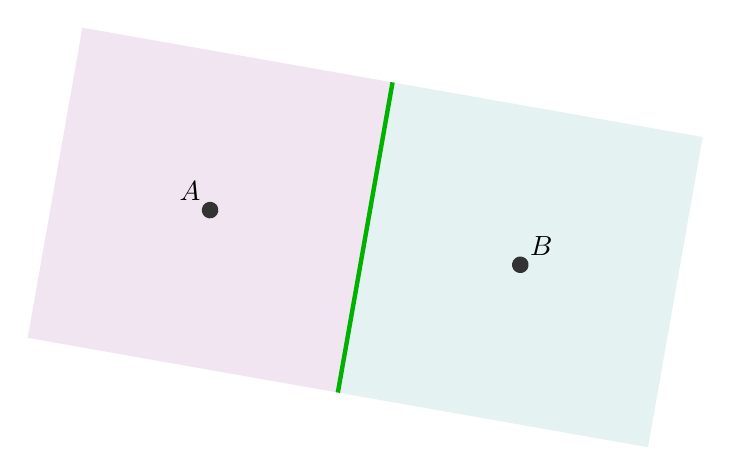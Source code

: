 \begin{tikzpicture}[scale=1]

\begin{scope}[rotate=-10]
\coordinate (A) at (-2,0);
\coordinate (B) at (2,0);

\fill[red!50!blue!10] (-4,-2) rectangle (0,2);
\fill[blue!50!green!10] (4,-2) rectangle (0,2);

\draw[green!70!black, ultra thick] (0,-2)  -- (0,2);

\node at (A) [above left] {$A$};
\node at (B) [above right] {$B$};


\foreach \P in {A,B} {
  \fill[black!80] (\P) circle (3pt);
}
\end{scope}

\end{tikzpicture}